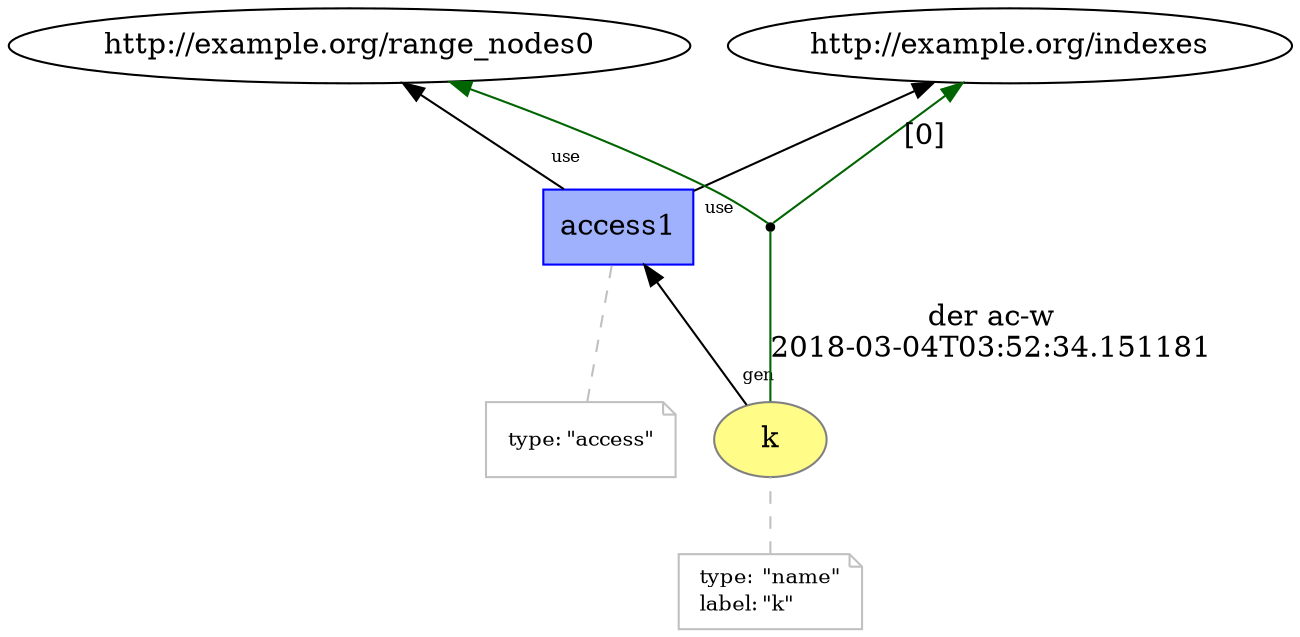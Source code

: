 digraph "PROV" { size="16,12"; rankdir="BT";
"http://example.org/k" [fillcolor="#FFFC87",color="#808080",style="filled",label="k",URL="http://example.org/k"]
"-attrs0" [color="gray",shape="note",fontsize="10",fontcolor="black",label=<<TABLE cellpadding="0" border="0">
	<TR>
	    <TD align="left">type:</TD>
	    <TD align="left">&quot;name&quot;</TD>
	</TR>
	<TR>
	    <TD align="left">label:</TD>
	    <TD align="left">&quot;k&quot;</TD>
	</TR>
</TABLE>>]
"-attrs0" -> "http://example.org/k" [color="gray",style="dashed",arrowhead="none"]
"http://example.org/access1" [fillcolor="#9FB1FC",color="#0000FF",shape="polygon",sides="4",style="filled",label="access1",URL="http://example.org/access1"]
"-attrs1" [color="gray",shape="note",fontsize="10",fontcolor="black",label=<<TABLE cellpadding="0" border="0">
	<TR>
	    <TD align="left">type:</TD>
	    <TD align="left">&quot;access&quot;</TD>
	</TR>
</TABLE>>]
"-attrs1" -> "http://example.org/access1" [color="gray",style="dashed",arrowhead="none"]
"http://example.org/access1" -> "http://example.org/range_nodes0" [labelfontsize="8",labeldistance="1.5",labelangle="60.0",rotation="20",taillabel="use"]
"bn0" [shape="point",label=""]
"http://example.org/k" -> "bn0" [arrowhead="none",color="darkgreen",label="der ac-w
2018-03-04T03:52:34.151181"]
"bn0" -> "http://example.org/indexes" [labelfontsize="8",labeldistance="1.5",color="darkgreen",labelangle="60.0",rotation="20",label="[0]"]
"bn0" -> "http://example.org/range_nodes0" [color="darkgreen"]
"http://example.org/k" -> "http://example.org/access1" [labelfontsize="8",labeldistance="1.5",labelangle="60.0",rotation="20",taillabel="gen"]
"http://example.org/access1" -> "http://example.org/indexes" [labelfontsize="8",labeldistance="1.5",labelangle="60.0",rotation="20",taillabel="use"]
}